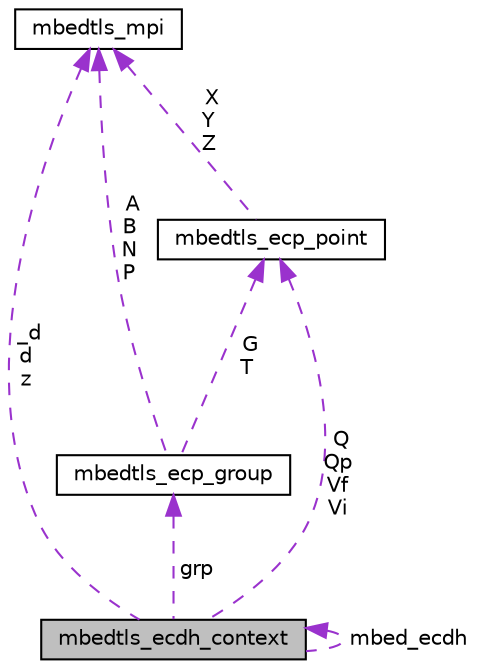 digraph "mbedtls_ecdh_context"
{
 // LATEX_PDF_SIZE
  edge [fontname="Helvetica",fontsize="10",labelfontname="Helvetica",labelfontsize="10"];
  node [fontname="Helvetica",fontsize="10",shape=record];
  Node1 [label="mbedtls_ecdh_context",height=0.2,width=0.4,color="black", fillcolor="grey75", style="filled", fontcolor="black",tooltip="The ECDH context structure."];
  Node2 -> Node1 [dir="back",color="darkorchid3",fontsize="10",style="dashed",label=" grp" ,fontname="Helvetica"];
  Node2 [label="mbedtls_ecp_group",height=0.2,width=0.4,color="black", fillcolor="white", style="filled",URL="$d3/d9c/structmbedtls__ecp__group.html",tooltip="The ECP group structure."];
  Node3 -> Node2 [dir="back",color="darkorchid3",fontsize="10",style="dashed",label=" G\nT" ,fontname="Helvetica"];
  Node3 [label="mbedtls_ecp_point",height=0.2,width=0.4,color="black", fillcolor="white", style="filled",URL="$dc/d5a/structmbedtls__ecp__point.html",tooltip="The ECP point structure, in Jacobian coordinates."];
  Node4 -> Node3 [dir="back",color="darkorchid3",fontsize="10",style="dashed",label=" X\nY\nZ" ,fontname="Helvetica"];
  Node4 [label="mbedtls_mpi",height=0.2,width=0.4,color="black", fillcolor="white", style="filled",URL="$d6/d11/structmbedtls__mpi.html",tooltip="MPI structure."];
  Node4 -> Node2 [dir="back",color="darkorchid3",fontsize="10",style="dashed",label=" A\nB\nN\nP" ,fontname="Helvetica"];
  Node3 -> Node1 [dir="back",color="darkorchid3",fontsize="10",style="dashed",label=" Q\nQp\nVf\nVi" ,fontname="Helvetica"];
  Node1 -> Node1 [dir="back",color="darkorchid3",fontsize="10",style="dashed",label=" mbed_ecdh" ,fontname="Helvetica"];
  Node4 -> Node1 [dir="back",color="darkorchid3",fontsize="10",style="dashed",label=" _d\nd\nz" ,fontname="Helvetica"];
}
